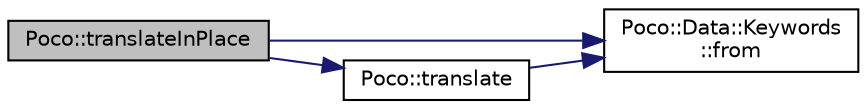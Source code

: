 digraph "Poco::translateInPlace"
{
 // LATEX_PDF_SIZE
  edge [fontname="Helvetica",fontsize="10",labelfontname="Helvetica",labelfontsize="10"];
  node [fontname="Helvetica",fontsize="10",shape=record];
  rankdir="LR";
  Node1 [label="Poco::translateInPlace",height=0.2,width=0.4,color="black", fillcolor="grey75", style="filled", fontcolor="black",tooltip=" "];
  Node1 -> Node2 [color="midnightblue",fontsize="10",style="solid",fontname="Helvetica"];
  Node2 [label="Poco::Data::Keywords\l::from",height=0.2,width=0.4,color="black", fillcolor="white", style="filled",URL="$namespacePoco_1_1Data_1_1Keywords.html#a3f1911e049eaf83eedff1f8b25cdc09f",tooltip="Convenience function for creation of position."];
  Node1 -> Node3 [color="midnightblue",fontsize="10",style="solid",fontname="Helvetica"];
  Node3 [label="Poco::translate",height=0.2,width=0.4,color="black", fillcolor="white", style="filled",URL="$namespacePoco.html#afc602fa35443e3c8e0c5793697f1e06f",tooltip=" "];
  Node3 -> Node2 [color="midnightblue",fontsize="10",style="solid",fontname="Helvetica"];
}
